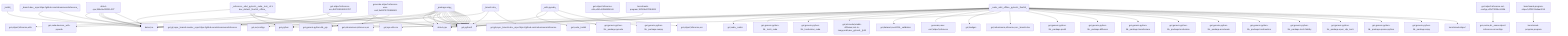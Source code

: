 graph TD
    app-mlperf-inference,d775cac873ee4231_(_reference,_sdxl,_pytorch,_cuda,_test,_r4.1-dev_default,_float16,_offline_) --> detect,os
    app-mlperf-inference,d775cac873ee4231_(_reference,_sdxl,_pytorch,_cuda,_test,_r4.1-dev_default,_float16,_offline_) --> get,sys-utils-cm
    app-mlperf-inference,d775cac873ee4231_(_reference,_sdxl,_pytorch,_cuda,_test,_r4.1-dev_default,_float16,_offline_) --> get,python
    get-mlperf-inference-src,4b57186581024797 --> detect,os
    get-mlperf-inference-src,4b57186581024797 --> get,python3
    get-git-repo,ed603e7292974f10_(_branch.master,_repo.https://github.com/mlcommons/inference_) --> detect,os
    get-mlperf-inference-src,4b57186581024797 --> get,git,repo,_branch.master,_repo.https://github.com/mlcommons/inference
    app-mlperf-inference,d775cac873ee4231_(_reference,_sdxl,_pytorch,_cuda,_test,_r4.1-dev_default,_float16,_offline_) --> get,mlcommons,inference,src
    get-mlperf-inference-utils,e341e5f86d8342e5 --> get,mlperf,inference,src
    app-mlperf-inference,d775cac873ee4231_(_reference,_sdxl,_pytorch,_cuda,_test,_r4.1-dev_default,_float16,_offline_) --> get,mlperf,inference,utils
    get-cuda,46d133d9ef92422d_(_toolkit_) --> detect,os
    get-cuda-devices,7a3ede4d3558427a_(_with-pycuda_) --> get,cuda,_toolkit
    get-cuda-devices,7a3ede4d3558427a_(_with-pycuda_) --> get,python3
    get-generic-python-lib,94b62a682bc44791_(_package.pycuda_) --> detect,os
    detect-cpu,586c8a43320142f7 --> detect,os
    get-generic-python-lib,94b62a682bc44791_(_package.pycuda_) --> detect,cpu
    get-generic-python-lib,94b62a682bc44791_(_package.pycuda_) --> get,python3
    get-generic-python-lib,94b62a682bc44791_(_pip_) --> get,python3
    get-generic-python-lib,94b62a682bc44791_(_package.pycuda_) --> get,generic-python-lib,_pip
    get-cuda-devices,7a3ede4d3558427a_(_with-pycuda_) --> get,generic-python-lib,_package.pycuda
    get-generic-python-lib,94b62a682bc44791_(_package.numpy_) --> detect,os
    detect-cpu,586c8a43320142f7 --> detect,os
    get-generic-python-lib,94b62a682bc44791_(_package.numpy_) --> detect,cpu
    get-generic-python-lib,94b62a682bc44791_(_package.numpy_) --> get,python3
    get-generic-python-lib,94b62a682bc44791_(_pip_) --> get,python3
    get-generic-python-lib,94b62a682bc44791_(_package.numpy_) --> get,generic-python-lib,_pip
    get-cuda-devices,7a3ede4d3558427a_(_with-pycuda_) --> get,generic-python-lib,_package.numpy
    app-mlperf-inference,d775cac873ee4231_(_reference,_sdxl,_pytorch,_cuda,_test,_r4.1-dev_default,_float16,_offline_) --> get,cuda-devices,_with-pycuda
    app-mlperf-inference-mlcommons-python,ff149e9781fc4b65_(_cuda,_sdxl,_offline,_pytorch,_float16_) --> detect,os
    detect-cpu,586c8a43320142f7 --> detect,os
    app-mlperf-inference-mlcommons-python,ff149e9781fc4b65_(_cuda,_sdxl,_offline,_pytorch,_float16_) --> detect,cpu
    app-mlperf-inference-mlcommons-python,ff149e9781fc4b65_(_cuda,_sdxl,_offline,_pytorch,_float16_) --> get,sys-utils-cm
    app-mlperf-inference-mlcommons-python,ff149e9781fc4b65_(_cuda,_sdxl,_offline,_pytorch,_float16_) --> get,python
    app-mlperf-inference-mlcommons-python,ff149e9781fc4b65_(_cuda,_sdxl,_offline,_pytorch,_float16_) --> get,cuda,_cudnn
    get-generic-python-lib,94b62a682bc44791_(_torch_cuda_) --> get,python3
    app-mlperf-inference-mlcommons-python,ff149e9781fc4b65_(_cuda,_sdxl,_offline,_pytorch,_float16_) --> get,generic-python-lib,_torch_cuda
    get-generic-python-lib,94b62a682bc44791_(_torchvision_cuda_) --> get,python3
    app-mlperf-inference-mlcommons-python,ff149e9781fc4b65_(_cuda,_sdxl,_offline,_pytorch,_float16_) --> get,generic-python-lib,_torchvision_cuda
    app-mlperf-inference-mlcommons-python,ff149e9781fc4b65_(_cuda,_sdxl,_offline,_pytorch,_float16_) --> get,ml-model,stable-diffusion,text-to-image,sdxl,raw,_pytorch,_fp16
    app-mlperf-inference-mlcommons-python,ff149e9781fc4b65_(_cuda,_sdxl,_offline,_pytorch,_float16_) --> get,dataset,coco2014,_validation
    generate-mlperf-inference-user-conf,3af4475745964b93 --> detect,os
    detect-cpu,586c8a43320142f7 --> detect,os
    generate-mlperf-inference-user-conf,3af4475745964b93 --> detect,cpu
    generate-mlperf-inference-user-conf,3af4475745964b93 --> get,python
    generate-mlperf-inference-user-conf,3af4475745964b93 --> get,mlcommons,inference,src
    get-mlperf-inference-sut-configs,c2fbf72009e2445b --> get,cache,dir,_name.mlperf-inference-sut-configs
    generate-mlperf-inference-user-conf,3af4475745964b93 --> get,sut,configs
    app-mlperf-inference-mlcommons-python,ff149e9781fc4b65_(_cuda,_sdxl,_offline,_pytorch,_float16_) --> generate,user-conf,mlperf,inference
    app-mlperf-inference-mlcommons-python,ff149e9781fc4b65_(_cuda,_sdxl,_offline,_pytorch,_float16_) --> get,loadgen
    app-mlperf-inference-mlcommons-python,ff149e9781fc4b65_(_cuda,_sdxl,_offline,_pytorch,_float16_) --> get,mlcommons,inference,src
    get-mlperf-inference-src,4b57186581024797_(_branch.dev_) --> detect,os
    get-mlperf-inference-src,4b57186581024797_(_branch.dev_) --> get,python3
    get-git-repo,ed603e7292974f10_(_branch.dev,_repo.https://github.com/mlcommons/inference_) --> detect,os
    get-mlperf-inference-src,4b57186581024797_(_branch.dev_) --> get,git,repo,_branch.dev,_repo.https://github.com/mlcommons/inference
    app-mlperf-inference-mlcommons-python,ff149e9781fc4b65_(_cuda,_sdxl,_offline,_pytorch,_float16_) --> get,mlcommons,inference,src,_branch.dev
    get-generic-python-lib,94b62a682bc44791_(_package.psutil_) --> get,python3
    app-mlperf-inference-mlcommons-python,ff149e9781fc4b65_(_cuda,_sdxl,_offline,_pytorch,_float16_) --> get,generic-python-lib,_package.psutil
    get-generic-python-lib,94b62a682bc44791_(_package.diffusers_) --> get,python3
    app-mlperf-inference-mlcommons-python,ff149e9781fc4b65_(_cuda,_sdxl,_offline,_pytorch,_float16_) --> get,generic-python-lib,_package.diffusers
    get-generic-python-lib,94b62a682bc44791_(_package.transformers_) --> get,python3
    app-mlperf-inference-mlcommons-python,ff149e9781fc4b65_(_cuda,_sdxl,_offline,_pytorch,_float16_) --> get,generic-python-lib,_package.transformers
    get-generic-python-lib,94b62a682bc44791_(_package.torchvision_) --> get,python3
    app-mlperf-inference-mlcommons-python,ff149e9781fc4b65_(_cuda,_sdxl,_offline,_pytorch,_float16_) --> get,generic-python-lib,_package.torchvision
    get-generic-python-lib,94b62a682bc44791_(_package.accelerate_) --> get,python3
    app-mlperf-inference-mlcommons-python,ff149e9781fc4b65_(_cuda,_sdxl,_offline,_pytorch,_float16_) --> get,generic-python-lib,_package.accelerate
    get-generic-python-lib,94b62a682bc44791_(_package.torchmetrics_) --> get,python3
    app-mlperf-inference-mlcommons-python,ff149e9781fc4b65_(_cuda,_sdxl,_offline,_pytorch,_float16_) --> get,generic-python-lib,_package.torchmetrics
    get-generic-python-lib,94b62a682bc44791_(_package.torch-fidelity_) --> get,python3
    app-mlperf-inference-mlcommons-python,ff149e9781fc4b65_(_cuda,_sdxl,_offline,_pytorch,_float16_) --> get,generic-python-lib,_package.torch-fidelity
    get-generic-python-lib,94b62a682bc44791_(_package.open_clip_torch_) --> get,python3
    app-mlperf-inference-mlcommons-python,ff149e9781fc4b65_(_cuda,_sdxl,_offline,_pytorch,_float16_) --> get,generic-python-lib,_package.open_clip_torch
    get-generic-python-lib,94b62a682bc44791_(_package.opencv-python_) --> get,python3
    app-mlperf-inference-mlcommons-python,ff149e9781fc4b65_(_cuda,_sdxl,_offline,_pytorch,_float16_) --> get,generic-python-lib,_package.opencv-python
    get-generic-python-lib,94b62a682bc44791_(_package.scipy_) --> get,python3
    app-mlperf-inference-mlcommons-python,ff149e9781fc4b65_(_cuda,_sdxl,_offline,_pytorch,_float16_) --> get,generic-python-lib,_package.scipy
    detect-cpu,586c8a43320142f7 --> detect,os
    benchmark-program,19f369ef47084895 --> detect,cpu
    benchmark-program-mlperf,cfff0132a8aa4018 --> benchmark-program,program
    app-mlperf-inference-mlcommons-python,ff149e9781fc4b65_(_cuda,_sdxl,_offline,_pytorch,_float16_) --> benchmark-mlperf